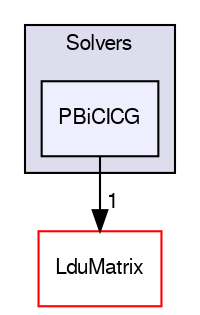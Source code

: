 digraph "src/OpenFOAM/matrices/LduMatrix/Solvers/PBiCICG" {
  bgcolor=transparent;
  compound=true
  node [ fontsize="10", fontname="FreeSans"];
  edge [ labelfontsize="10", labelfontname="FreeSans"];
  subgraph clusterdir_9c7abde4f07fc7239da2063620c14a52 {
    graph [ bgcolor="#ddddee", pencolor="black", label="Solvers" fontname="FreeSans", fontsize="10", URL="dir_9c7abde4f07fc7239da2063620c14a52.html"]
  dir_eaaf26a656c3f311e83d70285a522dda [shape=box, label="PBiCICG", style="filled", fillcolor="#eeeeff", pencolor="black", URL="dir_eaaf26a656c3f311e83d70285a522dda.html"];
  }
  dir_5ec68055571869848388d37c5cf0a9c9 [shape=box label="LduMatrix" color="red" URL="dir_5ec68055571869848388d37c5cf0a9c9.html"];
  dir_eaaf26a656c3f311e83d70285a522dda->dir_5ec68055571869848388d37c5cf0a9c9 [headlabel="1", labeldistance=1.5 headhref="dir_002039_001983.html"];
}

